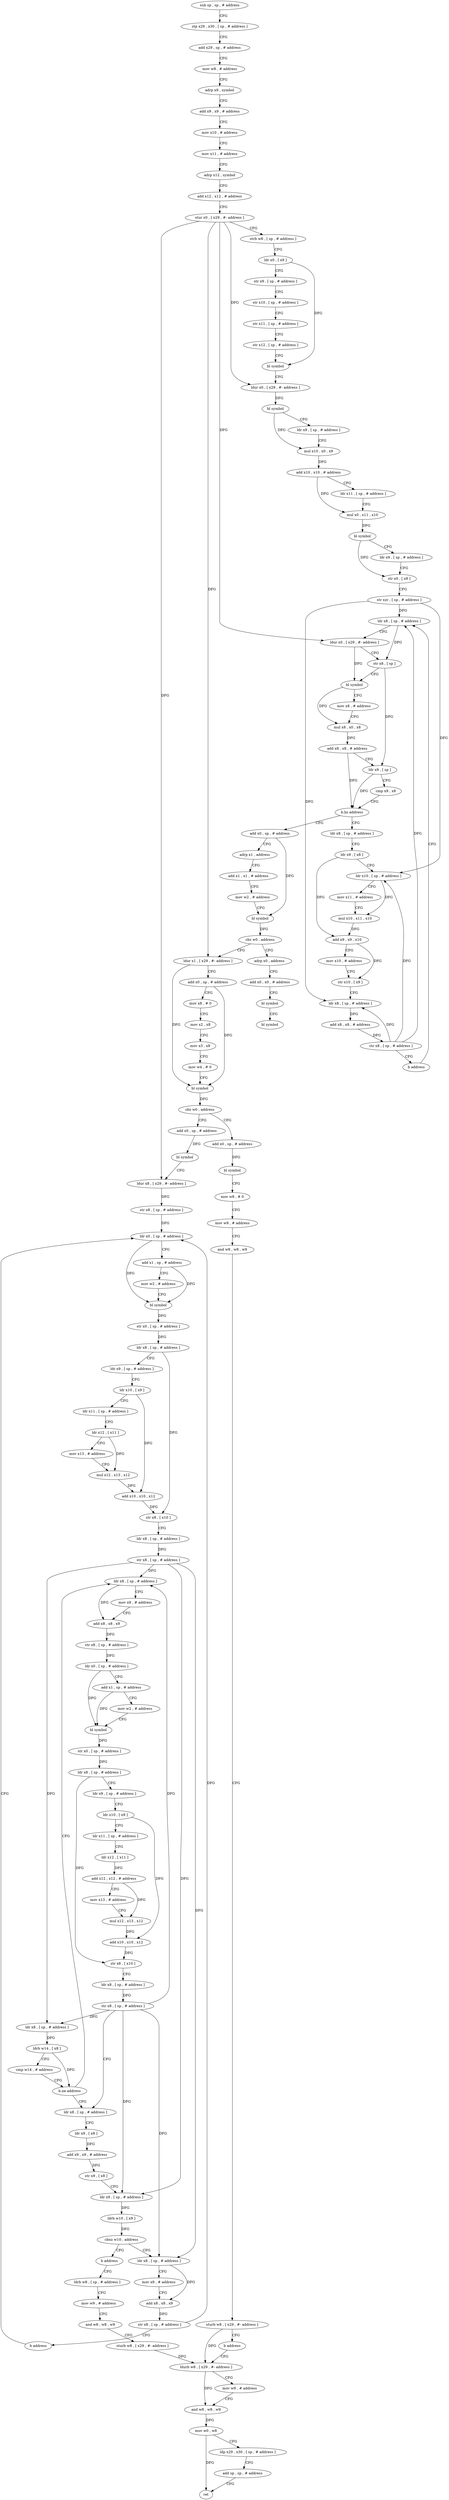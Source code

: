 digraph "func" {
"4216188" [label = "sub sp , sp , # address" ]
"4216192" [label = "stp x29 , x30 , [ sp , # address ]" ]
"4216196" [label = "add x29 , sp , # address" ]
"4216200" [label = "mov w8 , # address" ]
"4216204" [label = "adrp x9 , symbol" ]
"4216208" [label = "add x9 , x9 , # address" ]
"4216212" [label = "mov x10 , # address" ]
"4216216" [label = "mov x11 , # address" ]
"4216220" [label = "adrp x12 , symbol" ]
"4216224" [label = "add x12 , x12 , # address" ]
"4216228" [label = "stur x0 , [ x29 , #- address ]" ]
"4216232" [label = "strb w8 , [ sp , # address ]" ]
"4216236" [label = "ldr x0 , [ x9 ]" ]
"4216240" [label = "str x9 , [ sp , # address ]" ]
"4216244" [label = "str x10 , [ sp , # address ]" ]
"4216248" [label = "str x11 , [ sp , # address ]" ]
"4216252" [label = "str x12 , [ sp , # address ]" ]
"4216256" [label = "bl symbol" ]
"4216260" [label = "ldur x0 , [ x29 , #- address ]" ]
"4216264" [label = "bl symbol" ]
"4216268" [label = "ldr x9 , [ sp , # address ]" ]
"4216272" [label = "mul x10 , x0 , x9" ]
"4216276" [label = "add x10 , x10 , # address" ]
"4216280" [label = "ldr x11 , [ sp , # address ]" ]
"4216284" [label = "mul x0 , x11 , x10" ]
"4216288" [label = "bl symbol" ]
"4216292" [label = "ldr x9 , [ sp , # address ]" ]
"4216296" [label = "str x0 , [ x9 ]" ]
"4216300" [label = "str xzr , [ sp , # address ]" ]
"4216304" [label = "ldr x8 , [ sp , # address ]" ]
"4216392" [label = "add x0 , sp , # address" ]
"4216396" [label = "adrp x1 , address" ]
"4216400" [label = "add x1 , x1 , # address" ]
"4216404" [label = "mov w2 , # address" ]
"4216408" [label = "bl symbol" ]
"4216412" [label = "cbz w0 , address" ]
"4216452" [label = "ldur x1 , [ x29 , #- address ]" ]
"4216416" [label = "adrp x0 , address" ]
"4216344" [label = "ldr x8 , [ sp , # address ]" ]
"4216348" [label = "ldr x9 , [ x8 ]" ]
"4216352" [label = "ldr x10 , [ sp , # address ]" ]
"4216356" [label = "mov x11 , # address" ]
"4216360" [label = "mul x10 , x11 , x10" ]
"4216364" [label = "add x9 , x9 , x10" ]
"4216368" [label = "mov x10 , # address" ]
"4216372" [label = "str x10 , [ x9 ]" ]
"4216376" [label = "ldr x8 , [ sp , # address ]" ]
"4216380" [label = "add x8 , x8 , # address" ]
"4216384" [label = "str x8 , [ sp , # address ]" ]
"4216388" [label = "b address" ]
"4216456" [label = "add x0 , sp , # address" ]
"4216460" [label = "mov x8 , # 0" ]
"4216464" [label = "mov x2 , x8" ]
"4216468" [label = "mov x3 , x8" ]
"4216472" [label = "mov w4 , # 0" ]
"4216476" [label = "bl symbol" ]
"4216480" [label = "cbz w0 , address" ]
"4216512" [label = "add x0 , sp , # address" ]
"4216484" [label = "add x0 , sp , # address" ]
"4216420" [label = "add x0 , x0 , # address" ]
"4216424" [label = "bl symbol" ]
"4216428" [label = "bl symbol" ]
"4216308" [label = "ldur x0 , [ x29 , #- address ]" ]
"4216312" [label = "str x8 , [ sp ]" ]
"4216316" [label = "bl symbol" ]
"4216320" [label = "mov x8 , # address" ]
"4216324" [label = "mul x8 , x0 , x8" ]
"4216328" [label = "add x8 , x8 , # address" ]
"4216332" [label = "ldr x9 , [ sp ]" ]
"4216336" [label = "cmp x9 , x8" ]
"4216340" [label = "b.hs address" ]
"4216516" [label = "bl symbol" ]
"4216520" [label = "ldur x8 , [ x29 , #- address ]" ]
"4216524" [label = "str x8 , [ sp , # address ]" ]
"4216528" [label = "ldr x0 , [ sp , # address ]" ]
"4216488" [label = "bl symbol" ]
"4216492" [label = "mov w8 , # 0" ]
"4216496" [label = "mov w9 , # address" ]
"4216500" [label = "and w8 , w8 , w9" ]
"4216504" [label = "sturb w8 , [ x29 , #- address ]" ]
"4216508" [label = "b address" ]
"4216760" [label = "ldurb w8 , [ x29 , #- address ]" ]
"4216692" [label = "ldr x8 , [ sp , # address ]" ]
"4216696" [label = "ldr x9 , [ x8 ]" ]
"4216700" [label = "add x9 , x9 , # address" ]
"4216704" [label = "str x9 , [ x8 ]" ]
"4216708" [label = "ldr x9 , [ sp , # address ]" ]
"4216712" [label = "ldrb w10 , [ x9 ]" ]
"4216716" [label = "cbnz w10 , address" ]
"4216724" [label = "ldr x8 , [ sp , # address ]" ]
"4216720" [label = "b address" ]
"4216608" [label = "ldr x8 , [ sp , # address ]" ]
"4216612" [label = "mov x9 , # address" ]
"4216616" [label = "add x8 , x8 , x9" ]
"4216620" [label = "str x8 , [ sp , # address ]" ]
"4216624" [label = "ldr x0 , [ sp , # address ]" ]
"4216628" [label = "add x1 , sp , # address" ]
"4216632" [label = "mov w2 , # address" ]
"4216636" [label = "bl symbol" ]
"4216640" [label = "str x0 , [ sp , # address ]" ]
"4216644" [label = "ldr x8 , [ sp , # address ]" ]
"4216648" [label = "ldr x9 , [ sp , # address ]" ]
"4216652" [label = "ldr x10 , [ x9 ]" ]
"4216656" [label = "ldr x11 , [ sp , # address ]" ]
"4216660" [label = "ldr x12 , [ x11 ]" ]
"4216664" [label = "add x12 , x12 , # address" ]
"4216668" [label = "mov x13 , # address" ]
"4216672" [label = "mul x12 , x13 , x12" ]
"4216676" [label = "add x10 , x10 , x12" ]
"4216680" [label = "str x8 , [ x10 ]" ]
"4216684" [label = "ldr x8 , [ sp , # address ]" ]
"4216688" [label = "str x8 , [ sp , # address ]" ]
"4216764" [label = "mov w9 , # address" ]
"4216768" [label = "and w8 , w8 , w9" ]
"4216772" [label = "mov w0 , w8" ]
"4216776" [label = "ldp x29 , x30 , [ sp , # address ]" ]
"4216780" [label = "add sp , sp , # address" ]
"4216784" [label = "ret" ]
"4216728" [label = "mov x9 , # address" ]
"4216732" [label = "add x8 , x8 , x9" ]
"4216736" [label = "str x8 , [ sp , # address ]" ]
"4216740" [label = "b address" ]
"4216744" [label = "ldrb w8 , [ sp , # address ]" ]
"4216532" [label = "add x1 , sp , # address" ]
"4216536" [label = "mov w2 , # address" ]
"4216540" [label = "bl symbol" ]
"4216544" [label = "str x0 , [ sp , # address ]" ]
"4216548" [label = "ldr x8 , [ sp , # address ]" ]
"4216552" [label = "ldr x9 , [ sp , # address ]" ]
"4216556" [label = "ldr x10 , [ x9 ]" ]
"4216560" [label = "ldr x11 , [ sp , # address ]" ]
"4216564" [label = "ldr x12 , [ x11 ]" ]
"4216568" [label = "mov x13 , # address" ]
"4216572" [label = "mul x12 , x13 , x12" ]
"4216576" [label = "add x10 , x10 , x12" ]
"4216580" [label = "str x8 , [ x10 ]" ]
"4216584" [label = "ldr x8 , [ sp , # address ]" ]
"4216588" [label = "str x8 , [ sp , # address ]" ]
"4216592" [label = "ldr x8 , [ sp , # address ]" ]
"4216596" [label = "ldrb w14 , [ x8 ]" ]
"4216600" [label = "cmp w14 , # address" ]
"4216604" [label = "b.ne address" ]
"4216748" [label = "mov w9 , # address" ]
"4216752" [label = "and w8 , w8 , w9" ]
"4216756" [label = "sturb w8 , [ x29 , #- address ]" ]
"4216188" -> "4216192" [ label = "CFG" ]
"4216192" -> "4216196" [ label = "CFG" ]
"4216196" -> "4216200" [ label = "CFG" ]
"4216200" -> "4216204" [ label = "CFG" ]
"4216204" -> "4216208" [ label = "CFG" ]
"4216208" -> "4216212" [ label = "CFG" ]
"4216212" -> "4216216" [ label = "CFG" ]
"4216216" -> "4216220" [ label = "CFG" ]
"4216220" -> "4216224" [ label = "CFG" ]
"4216224" -> "4216228" [ label = "CFG" ]
"4216228" -> "4216232" [ label = "CFG" ]
"4216228" -> "4216260" [ label = "DFG" ]
"4216228" -> "4216308" [ label = "DFG" ]
"4216228" -> "4216452" [ label = "DFG" ]
"4216228" -> "4216520" [ label = "DFG" ]
"4216232" -> "4216236" [ label = "CFG" ]
"4216236" -> "4216240" [ label = "CFG" ]
"4216236" -> "4216256" [ label = "DFG" ]
"4216240" -> "4216244" [ label = "CFG" ]
"4216244" -> "4216248" [ label = "CFG" ]
"4216248" -> "4216252" [ label = "CFG" ]
"4216252" -> "4216256" [ label = "CFG" ]
"4216256" -> "4216260" [ label = "CFG" ]
"4216260" -> "4216264" [ label = "DFG" ]
"4216264" -> "4216268" [ label = "CFG" ]
"4216264" -> "4216272" [ label = "DFG" ]
"4216268" -> "4216272" [ label = "CFG" ]
"4216272" -> "4216276" [ label = "DFG" ]
"4216276" -> "4216280" [ label = "CFG" ]
"4216276" -> "4216284" [ label = "DFG" ]
"4216280" -> "4216284" [ label = "CFG" ]
"4216284" -> "4216288" [ label = "DFG" ]
"4216288" -> "4216292" [ label = "CFG" ]
"4216288" -> "4216296" [ label = "DFG" ]
"4216292" -> "4216296" [ label = "CFG" ]
"4216296" -> "4216300" [ label = "CFG" ]
"4216300" -> "4216304" [ label = "DFG" ]
"4216300" -> "4216352" [ label = "DFG" ]
"4216300" -> "4216376" [ label = "DFG" ]
"4216304" -> "4216308" [ label = "CFG" ]
"4216304" -> "4216312" [ label = "DFG" ]
"4216392" -> "4216396" [ label = "CFG" ]
"4216392" -> "4216408" [ label = "DFG" ]
"4216396" -> "4216400" [ label = "CFG" ]
"4216400" -> "4216404" [ label = "CFG" ]
"4216404" -> "4216408" [ label = "CFG" ]
"4216408" -> "4216412" [ label = "DFG" ]
"4216412" -> "4216452" [ label = "CFG" ]
"4216412" -> "4216416" [ label = "CFG" ]
"4216452" -> "4216456" [ label = "CFG" ]
"4216452" -> "4216476" [ label = "DFG" ]
"4216416" -> "4216420" [ label = "CFG" ]
"4216344" -> "4216348" [ label = "CFG" ]
"4216348" -> "4216352" [ label = "CFG" ]
"4216348" -> "4216364" [ label = "DFG" ]
"4216352" -> "4216356" [ label = "CFG" ]
"4216352" -> "4216360" [ label = "DFG" ]
"4216356" -> "4216360" [ label = "CFG" ]
"4216360" -> "4216364" [ label = "DFG" ]
"4216364" -> "4216368" [ label = "CFG" ]
"4216364" -> "4216372" [ label = "DFG" ]
"4216368" -> "4216372" [ label = "CFG" ]
"4216372" -> "4216376" [ label = "CFG" ]
"4216376" -> "4216380" [ label = "DFG" ]
"4216380" -> "4216384" [ label = "DFG" ]
"4216384" -> "4216388" [ label = "CFG" ]
"4216384" -> "4216304" [ label = "DFG" ]
"4216384" -> "4216352" [ label = "DFG" ]
"4216384" -> "4216376" [ label = "DFG" ]
"4216388" -> "4216304" [ label = "CFG" ]
"4216456" -> "4216460" [ label = "CFG" ]
"4216456" -> "4216476" [ label = "DFG" ]
"4216460" -> "4216464" [ label = "CFG" ]
"4216464" -> "4216468" [ label = "CFG" ]
"4216468" -> "4216472" [ label = "CFG" ]
"4216472" -> "4216476" [ label = "CFG" ]
"4216476" -> "4216480" [ label = "DFG" ]
"4216480" -> "4216512" [ label = "CFG" ]
"4216480" -> "4216484" [ label = "CFG" ]
"4216512" -> "4216516" [ label = "DFG" ]
"4216484" -> "4216488" [ label = "DFG" ]
"4216420" -> "4216424" [ label = "CFG" ]
"4216424" -> "4216428" [ label = "CFG" ]
"4216308" -> "4216312" [ label = "CFG" ]
"4216308" -> "4216316" [ label = "DFG" ]
"4216312" -> "4216316" [ label = "CFG" ]
"4216312" -> "4216332" [ label = "DFG" ]
"4216316" -> "4216320" [ label = "CFG" ]
"4216316" -> "4216324" [ label = "DFG" ]
"4216320" -> "4216324" [ label = "CFG" ]
"4216324" -> "4216328" [ label = "DFG" ]
"4216328" -> "4216332" [ label = "CFG" ]
"4216328" -> "4216340" [ label = "DFG" ]
"4216332" -> "4216336" [ label = "CFG" ]
"4216332" -> "4216340" [ label = "DFG" ]
"4216336" -> "4216340" [ label = "CFG" ]
"4216340" -> "4216392" [ label = "CFG" ]
"4216340" -> "4216344" [ label = "CFG" ]
"4216516" -> "4216520" [ label = "CFG" ]
"4216520" -> "4216524" [ label = "DFG" ]
"4216524" -> "4216528" [ label = "DFG" ]
"4216528" -> "4216532" [ label = "CFG" ]
"4216528" -> "4216540" [ label = "DFG" ]
"4216488" -> "4216492" [ label = "CFG" ]
"4216492" -> "4216496" [ label = "CFG" ]
"4216496" -> "4216500" [ label = "CFG" ]
"4216500" -> "4216504" [ label = "CFG" ]
"4216504" -> "4216508" [ label = "CFG" ]
"4216504" -> "4216760" [ label = "DFG" ]
"4216508" -> "4216760" [ label = "CFG" ]
"4216760" -> "4216764" [ label = "CFG" ]
"4216760" -> "4216768" [ label = "DFG" ]
"4216692" -> "4216696" [ label = "CFG" ]
"4216696" -> "4216700" [ label = "DFG" ]
"4216700" -> "4216704" [ label = "DFG" ]
"4216704" -> "4216708" [ label = "CFG" ]
"4216708" -> "4216712" [ label = "DFG" ]
"4216712" -> "4216716" [ label = "DFG" ]
"4216716" -> "4216724" [ label = "CFG" ]
"4216716" -> "4216720" [ label = "CFG" ]
"4216724" -> "4216728" [ label = "CFG" ]
"4216724" -> "4216732" [ label = "DFG" ]
"4216720" -> "4216744" [ label = "CFG" ]
"4216608" -> "4216612" [ label = "CFG" ]
"4216608" -> "4216616" [ label = "DFG" ]
"4216612" -> "4216616" [ label = "CFG" ]
"4216616" -> "4216620" [ label = "DFG" ]
"4216620" -> "4216624" [ label = "DFG" ]
"4216624" -> "4216628" [ label = "CFG" ]
"4216624" -> "4216636" [ label = "DFG" ]
"4216628" -> "4216632" [ label = "CFG" ]
"4216628" -> "4216636" [ label = "DFG" ]
"4216632" -> "4216636" [ label = "CFG" ]
"4216636" -> "4216640" [ label = "DFG" ]
"4216640" -> "4216644" [ label = "DFG" ]
"4216644" -> "4216648" [ label = "CFG" ]
"4216644" -> "4216680" [ label = "DFG" ]
"4216648" -> "4216652" [ label = "CFG" ]
"4216652" -> "4216656" [ label = "CFG" ]
"4216652" -> "4216676" [ label = "DFG" ]
"4216656" -> "4216660" [ label = "CFG" ]
"4216660" -> "4216664" [ label = "DFG" ]
"4216664" -> "4216668" [ label = "CFG" ]
"4216664" -> "4216672" [ label = "DFG" ]
"4216668" -> "4216672" [ label = "CFG" ]
"4216672" -> "4216676" [ label = "DFG" ]
"4216676" -> "4216680" [ label = "DFG" ]
"4216680" -> "4216684" [ label = "CFG" ]
"4216684" -> "4216688" [ label = "DFG" ]
"4216688" -> "4216692" [ label = "CFG" ]
"4216688" -> "4216592" [ label = "DFG" ]
"4216688" -> "4216708" [ label = "DFG" ]
"4216688" -> "4216608" [ label = "DFG" ]
"4216688" -> "4216724" [ label = "DFG" ]
"4216764" -> "4216768" [ label = "CFG" ]
"4216768" -> "4216772" [ label = "DFG" ]
"4216772" -> "4216776" [ label = "CFG" ]
"4216772" -> "4216784" [ label = "DFG" ]
"4216776" -> "4216780" [ label = "CFG" ]
"4216780" -> "4216784" [ label = "CFG" ]
"4216728" -> "4216732" [ label = "CFG" ]
"4216732" -> "4216736" [ label = "DFG" ]
"4216736" -> "4216740" [ label = "CFG" ]
"4216736" -> "4216528" [ label = "DFG" ]
"4216740" -> "4216528" [ label = "CFG" ]
"4216744" -> "4216748" [ label = "CFG" ]
"4216532" -> "4216536" [ label = "CFG" ]
"4216532" -> "4216540" [ label = "DFG" ]
"4216536" -> "4216540" [ label = "CFG" ]
"4216540" -> "4216544" [ label = "DFG" ]
"4216544" -> "4216548" [ label = "DFG" ]
"4216548" -> "4216552" [ label = "CFG" ]
"4216548" -> "4216580" [ label = "DFG" ]
"4216552" -> "4216556" [ label = "CFG" ]
"4216556" -> "4216560" [ label = "CFG" ]
"4216556" -> "4216576" [ label = "DFG" ]
"4216560" -> "4216564" [ label = "CFG" ]
"4216564" -> "4216568" [ label = "CFG" ]
"4216564" -> "4216572" [ label = "DFG" ]
"4216568" -> "4216572" [ label = "CFG" ]
"4216572" -> "4216576" [ label = "DFG" ]
"4216576" -> "4216580" [ label = "DFG" ]
"4216580" -> "4216584" [ label = "CFG" ]
"4216584" -> "4216588" [ label = "DFG" ]
"4216588" -> "4216592" [ label = "DFG" ]
"4216588" -> "4216708" [ label = "DFG" ]
"4216588" -> "4216608" [ label = "DFG" ]
"4216588" -> "4216724" [ label = "DFG" ]
"4216592" -> "4216596" [ label = "DFG" ]
"4216596" -> "4216600" [ label = "CFG" ]
"4216596" -> "4216604" [ label = "DFG" ]
"4216600" -> "4216604" [ label = "CFG" ]
"4216604" -> "4216692" [ label = "CFG" ]
"4216604" -> "4216608" [ label = "CFG" ]
"4216748" -> "4216752" [ label = "CFG" ]
"4216752" -> "4216756" [ label = "CFG" ]
"4216756" -> "4216760" [ label = "DFG" ]
}
